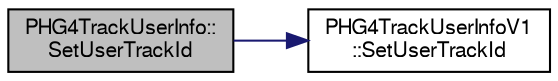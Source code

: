digraph "PHG4TrackUserInfo::SetUserTrackId"
{
  bgcolor="transparent";
  edge [fontname="FreeSans",fontsize="10",labelfontname="FreeSans",labelfontsize="10"];
  node [fontname="FreeSans",fontsize="10",shape=record];
  rankdir="LR";
  Node1 [label="PHG4TrackUserInfo::\lSetUserTrackId",height=0.2,width=0.4,color="black", fillcolor="grey75", style="filled" fontcolor="black"];
  Node1 -> Node2 [color="midnightblue",fontsize="10",style="solid",fontname="FreeSans"];
  Node2 [label="PHG4TrackUserInfoV1\l::SetUserTrackId",height=0.2,width=0.4,color="black",URL="$da/da8/classPHG4TrackUserInfoV1.html#a90c958f79ba16dcd742b81babd628571"];
}
